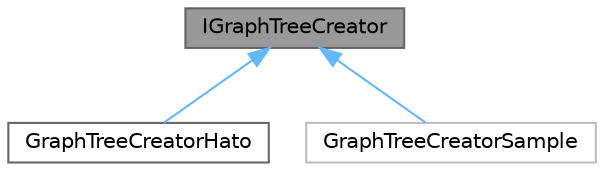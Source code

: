 digraph "IGraphTreeCreator"
{
 // LATEX_PDF_SIZE
  bgcolor="transparent";
  edge [fontname=Helvetica,fontsize=10,labelfontname=Helvetica,labelfontsize=10];
  node [fontname=Helvetica,fontsize=10,shape=box,height=0.2,width=0.4];
  Node1 [id="Node000001",label="IGraphTreeCreator",height=0.2,width=0.4,color="gray40", fillcolor="grey60", style="filled", fontcolor="black",tooltip="グラフ木を作成するクラスのインターフェース．実体は作成できないのでこれを継承してたクラスを使うこと．"];
  Node1 -> Node2 [id="edge1_Node000001_Node000002",dir="back",color="steelblue1",style="solid",tooltip=" "];
  Node2 [id="Node000002",label="GraphTreeCreatorHato",height=0.2,width=0.4,color="gray40", fillcolor="white", style="filled",URL="$class_graph_tree_creator_hato.html",tooltip="波東さんのグラフを作成するプログラムを移植したもの"];
  Node1 -> Node3 [id="edge2_Node000001_Node000003",dir="back",color="steelblue1",style="solid",tooltip=" "];
  Node3 [id="Node000003",label="GraphTreeCreatorSample",height=0.2,width=0.4,color="grey75", fillcolor="white", style="filled",URL="$class_graph_tree_creator_sample.html",tooltip=" "];
}
